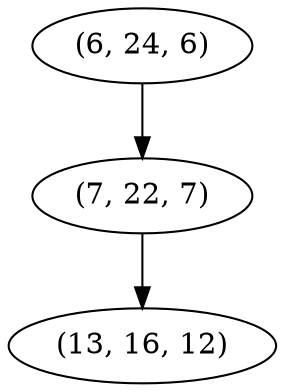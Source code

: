 digraph tree {
    "(6, 24, 6)";
    "(7, 22, 7)";
    "(13, 16, 12)";
    "(6, 24, 6)" -> "(7, 22, 7)";
    "(7, 22, 7)" -> "(13, 16, 12)";
}
